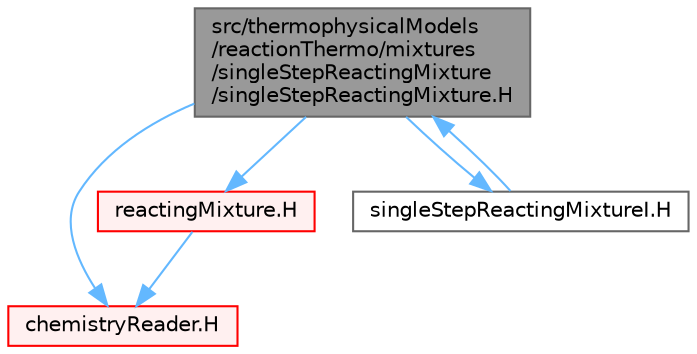 digraph "src/thermophysicalModels/reactionThermo/mixtures/singleStepReactingMixture/singleStepReactingMixture.H"
{
 // LATEX_PDF_SIZE
  bgcolor="transparent";
  edge [fontname=Helvetica,fontsize=10,labelfontname=Helvetica,labelfontsize=10];
  node [fontname=Helvetica,fontsize=10,shape=box,height=0.2,width=0.4];
  Node1 [id="Node000001",label="src/thermophysicalModels\l/reactionThermo/mixtures\l/singleStepReactingMixture\l/singleStepReactingMixture.H",height=0.2,width=0.4,color="gray40", fillcolor="grey60", style="filled", fontcolor="black",tooltip=" "];
  Node1 -> Node2 [id="edge1_Node000001_Node000002",color="steelblue1",style="solid",tooltip=" "];
  Node2 [id="Node000002",label="chemistryReader.H",height=0.2,width=0.4,color="red", fillcolor="#FFF0F0", style="filled",URL="$chemistryReader_8H.html",tooltip=" "];
  Node1 -> Node182 [id="edge2_Node000001_Node000182",color="steelblue1",style="solid",tooltip=" "];
  Node182 [id="Node000182",label="reactingMixture.H",height=0.2,width=0.4,color="red", fillcolor="#FFF0F0", style="filled",URL="$reactingMixture_8H.html",tooltip=" "];
  Node182 -> Node2 [id="edge3_Node000182_Node000002",color="steelblue1",style="solid",tooltip=" "];
  Node1 -> Node396 [id="edge4_Node000001_Node000396",color="steelblue1",style="solid",tooltip=" "];
  Node396 [id="Node000396",label="singleStepReactingMixtureI.H",height=0.2,width=0.4,color="grey40", fillcolor="white", style="filled",URL="$singleStepReactingMixtureI_8H.html",tooltip=" "];
  Node396 -> Node1 [id="edge5_Node000396_Node000001",color="steelblue1",style="solid",tooltip=" "];
}
